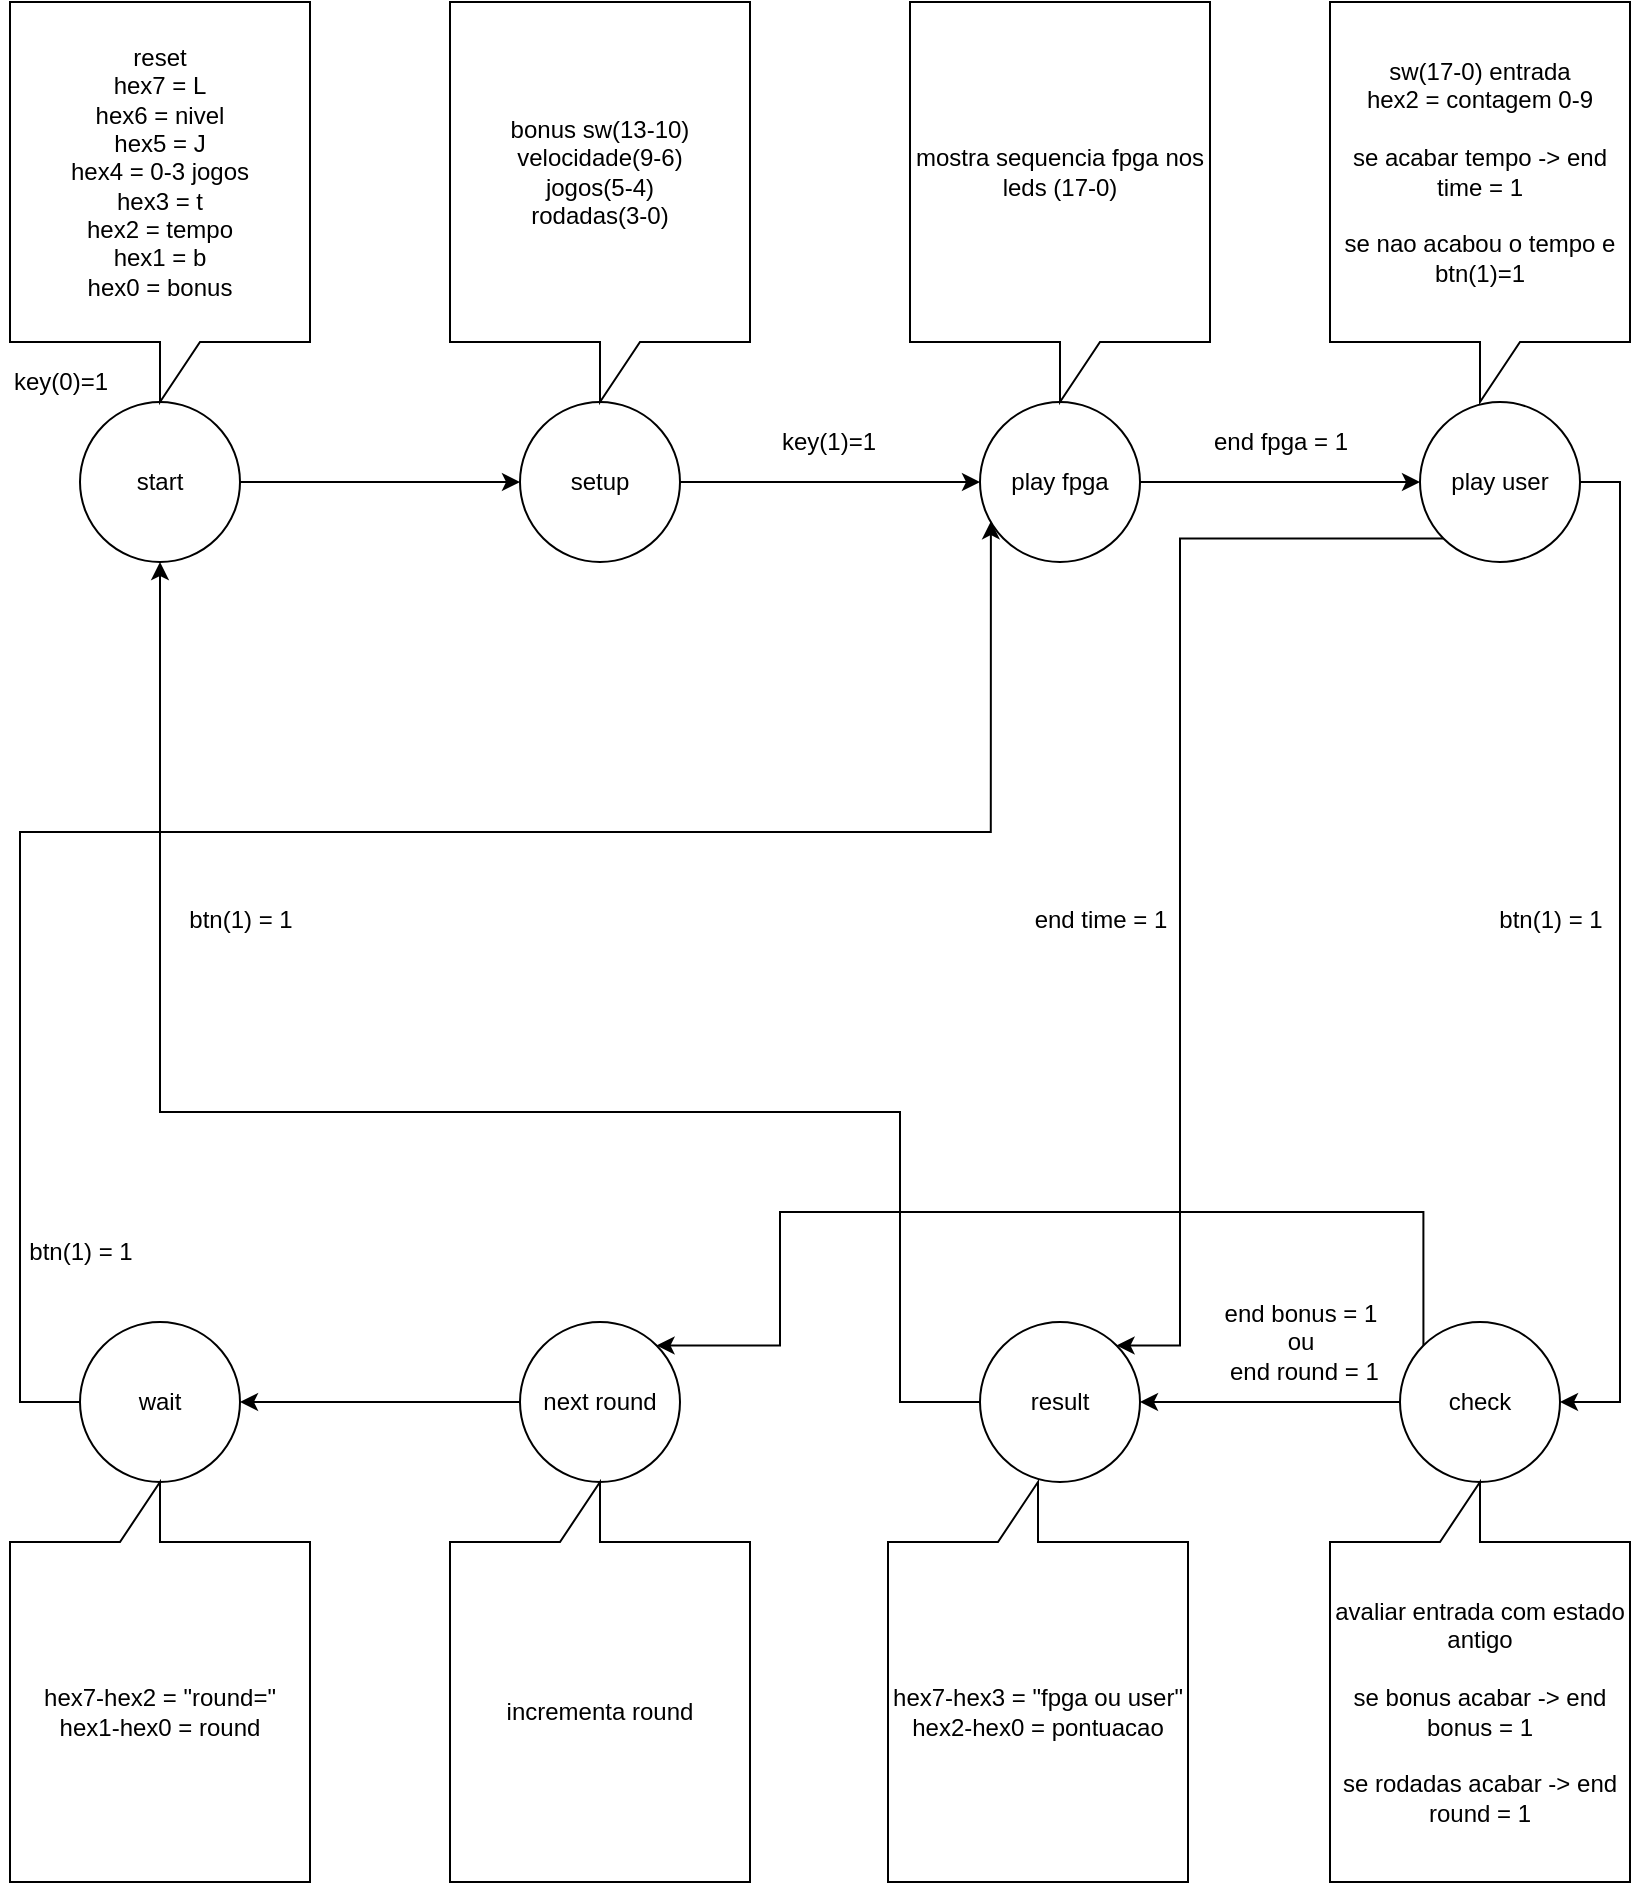 <mxfile version="14.6.9" type="device"><diagram id="R6oQ-MpFHnsedzUuWM4F" name="Page-1"><mxGraphModel dx="1602" dy="802" grid="1" gridSize="10" guides="1" tooltips="1" connect="1" arrows="1" fold="1" page="1" pageScale="1" pageWidth="827" pageHeight="1169" math="0" shadow="0"><root><mxCell id="0"/><mxCell id="1" parent="0"/><mxCell id="e4HRgyCSNAHpv5xIlQlt-10" style="edgeStyle=orthogonalEdgeStyle;rounded=0;orthogonalLoop=1;jettySize=auto;html=1;exitX=1;exitY=0.5;exitDx=0;exitDy=0;entryX=0;entryY=0.5;entryDx=0;entryDy=0;" parent="1" source="e4HRgyCSNAHpv5xIlQlt-1" target="e4HRgyCSNAHpv5xIlQlt-2" edge="1"><mxGeometry relative="1" as="geometry"/></mxCell><mxCell id="e4HRgyCSNAHpv5xIlQlt-1" value="start" style="ellipse;whiteSpace=wrap;html=1;aspect=fixed;" parent="1" vertex="1"><mxGeometry x="40" y="315" width="80" height="80" as="geometry"/></mxCell><mxCell id="e4HRgyCSNAHpv5xIlQlt-11" style="edgeStyle=orthogonalEdgeStyle;rounded=0;orthogonalLoop=1;jettySize=auto;html=1;exitX=1;exitY=0.5;exitDx=0;exitDy=0;entryX=0;entryY=0.5;entryDx=0;entryDy=0;" parent="1" source="e4HRgyCSNAHpv5xIlQlt-2" target="e4HRgyCSNAHpv5xIlQlt-3" edge="1"><mxGeometry relative="1" as="geometry"/></mxCell><mxCell id="e4HRgyCSNAHpv5xIlQlt-2" value="setup" style="ellipse;whiteSpace=wrap;html=1;aspect=fixed;" parent="1" vertex="1"><mxGeometry x="260" y="315" width="80" height="80" as="geometry"/></mxCell><mxCell id="e4HRgyCSNAHpv5xIlQlt-12" style="edgeStyle=orthogonalEdgeStyle;rounded=0;orthogonalLoop=1;jettySize=auto;html=1;exitX=1;exitY=0.5;exitDx=0;exitDy=0;entryX=0;entryY=0.5;entryDx=0;entryDy=0;" parent="1" source="e4HRgyCSNAHpv5xIlQlt-3" target="e4HRgyCSNAHpv5xIlQlt-5" edge="1"><mxGeometry relative="1" as="geometry"/></mxCell><mxCell id="e4HRgyCSNAHpv5xIlQlt-3" value="play fpga" style="ellipse;whiteSpace=wrap;html=1;aspect=fixed;" parent="1" vertex="1"><mxGeometry x="490" y="315" width="80" height="80" as="geometry"/></mxCell><mxCell id="e4HRgyCSNAHpv5xIlQlt-13" style="edgeStyle=orthogonalEdgeStyle;rounded=0;orthogonalLoop=1;jettySize=auto;html=1;exitX=1;exitY=0.5;exitDx=0;exitDy=0;entryX=1;entryY=0.5;entryDx=0;entryDy=0;" parent="1" source="e4HRgyCSNAHpv5xIlQlt-5" target="e4HRgyCSNAHpv5xIlQlt-6" edge="1"><mxGeometry relative="1" as="geometry"><mxPoint x="760" y="595" as="sourcePoint"/></mxGeometry></mxCell><mxCell id="e4HRgyCSNAHpv5xIlQlt-32" style="edgeStyle=orthogonalEdgeStyle;rounded=0;orthogonalLoop=1;jettySize=auto;html=1;exitX=0;exitY=1;exitDx=0;exitDy=0;entryX=1;entryY=0;entryDx=0;entryDy=0;" parent="1" source="e4HRgyCSNAHpv5xIlQlt-5" target="e4HRgyCSNAHpv5xIlQlt-7" edge="1"><mxGeometry relative="1" as="geometry"><mxPoint x="620" y="915" as="targetPoint"/><Array as="points"><mxPoint x="590" y="383"/><mxPoint x="590" y="787"/></Array></mxGeometry></mxCell><mxCell id="e4HRgyCSNAHpv5xIlQlt-5" value="play user" style="ellipse;whiteSpace=wrap;html=1;aspect=fixed;" parent="1" vertex="1"><mxGeometry x="710" y="315" width="80" height="80" as="geometry"/></mxCell><mxCell id="e4HRgyCSNAHpv5xIlQlt-14" style="edgeStyle=orthogonalEdgeStyle;rounded=0;orthogonalLoop=1;jettySize=auto;html=1;exitX=0;exitY=0.5;exitDx=0;exitDy=0;entryX=1;entryY=0.5;entryDx=0;entryDy=0;" parent="1" source="e4HRgyCSNAHpv5xIlQlt-6" target="e4HRgyCSNAHpv5xIlQlt-7" edge="1"><mxGeometry relative="1" as="geometry"/></mxCell><mxCell id="e4HRgyCSNAHpv5xIlQlt-36" style="edgeStyle=orthogonalEdgeStyle;rounded=0;orthogonalLoop=1;jettySize=auto;html=1;exitX=0;exitY=0;exitDx=0;exitDy=0;entryX=1;entryY=0;entryDx=0;entryDy=0;" parent="1" source="e4HRgyCSNAHpv5xIlQlt-6" target="e4HRgyCSNAHpv5xIlQlt-8" edge="1"><mxGeometry relative="1" as="geometry"><Array as="points"><mxPoint x="712" y="720"/><mxPoint x="390" y="720"/><mxPoint x="390" y="787"/></Array></mxGeometry></mxCell><mxCell id="e4HRgyCSNAHpv5xIlQlt-6" value="check" style="ellipse;whiteSpace=wrap;html=1;aspect=fixed;" parent="1" vertex="1"><mxGeometry x="700" y="775" width="80" height="80" as="geometry"/></mxCell><mxCell id="e4HRgyCSNAHpv5xIlQlt-37" style="edgeStyle=orthogonalEdgeStyle;rounded=0;orthogonalLoop=1;jettySize=auto;html=1;exitX=0;exitY=0.5;exitDx=0;exitDy=0;entryX=0.5;entryY=1;entryDx=0;entryDy=0;" parent="1" source="e4HRgyCSNAHpv5xIlQlt-7" target="e4HRgyCSNAHpv5xIlQlt-1" edge="1"><mxGeometry relative="1" as="geometry"><mxPoint x="430" y="787.429" as="targetPoint"/><Array as="points"><mxPoint x="450" y="815"/><mxPoint x="450" y="670"/><mxPoint x="80" y="670"/></Array></mxGeometry></mxCell><mxCell id="e4HRgyCSNAHpv5xIlQlt-7" value="result" style="ellipse;whiteSpace=wrap;html=1;aspect=fixed;" parent="1" vertex="1"><mxGeometry x="490" y="775" width="80" height="80" as="geometry"/></mxCell><mxCell id="e4HRgyCSNAHpv5xIlQlt-16" style="edgeStyle=orthogonalEdgeStyle;rounded=0;orthogonalLoop=1;jettySize=auto;html=1;exitX=0;exitY=0.5;exitDx=0;exitDy=0;entryX=1;entryY=0.5;entryDx=0;entryDy=0;" parent="1" source="e4HRgyCSNAHpv5xIlQlt-8" target="e4HRgyCSNAHpv5xIlQlt-9" edge="1"><mxGeometry relative="1" as="geometry"/></mxCell><mxCell id="e4HRgyCSNAHpv5xIlQlt-8" value="next round" style="ellipse;whiteSpace=wrap;html=1;aspect=fixed;" parent="1" vertex="1"><mxGeometry x="260" y="775" width="80" height="80" as="geometry"/></mxCell><mxCell id="e4HRgyCSNAHpv5xIlQlt-39" style="edgeStyle=orthogonalEdgeStyle;rounded=0;orthogonalLoop=1;jettySize=auto;html=1;exitX=0;exitY=0.5;exitDx=0;exitDy=0;entryX=0.068;entryY=0.745;entryDx=0;entryDy=0;entryPerimeter=0;" parent="1" source="e4HRgyCSNAHpv5xIlQlt-9" target="e4HRgyCSNAHpv5xIlQlt-3" edge="1"><mxGeometry relative="1" as="geometry"><mxPoint x="79.714" y="710" as="targetPoint"/><Array as="points"><mxPoint x="10" y="815"/><mxPoint x="10" y="530"/><mxPoint x="495" y="530"/></Array></mxGeometry></mxCell><mxCell id="e4HRgyCSNAHpv5xIlQlt-9" value="wait" style="ellipse;whiteSpace=wrap;html=1;aspect=fixed;" parent="1" vertex="1"><mxGeometry x="40" y="775" width="80" height="80" as="geometry"/></mxCell><mxCell id="e4HRgyCSNAHpv5xIlQlt-18" value="key(0)=1" style="text;html=1;align=center;verticalAlign=middle;resizable=0;points=[];autosize=1;strokeColor=none;" parent="1" vertex="1"><mxGeometry y="295" width="60" height="20" as="geometry"/></mxCell><mxCell id="e4HRgyCSNAHpv5xIlQlt-21" value="reset&lt;br&gt;hex7 = L&lt;br&gt;hex6 = nivel&lt;br&gt;hex5 = J&lt;br&gt;hex4 = 0-3 jogos&lt;br&gt;hex3 = t&lt;br&gt;hex2 = tempo&lt;br&gt;hex1 = b&lt;br&gt;hex0 = bonus" style="shape=callout;whiteSpace=wrap;html=1;perimeter=calloutPerimeter;direction=east;" parent="1" vertex="1"><mxGeometry x="5" y="115" width="150" height="200" as="geometry"/></mxCell><mxCell id="e4HRgyCSNAHpv5xIlQlt-22" value="bonus sw(13-10)&lt;br&gt;velocidade(9-6)&lt;br&gt;jogos(5-4)&lt;br&gt;rodadas(3-0)" style="shape=callout;whiteSpace=wrap;html=1;perimeter=calloutPerimeter;direction=east;" parent="1" vertex="1"><mxGeometry x="225" y="115" width="150" height="200" as="geometry"/></mxCell><mxCell id="e4HRgyCSNAHpv5xIlQlt-23" value="mostra sequencia fpga nos leds (17-0)" style="shape=callout;whiteSpace=wrap;html=1;perimeter=calloutPerimeter;direction=east;" parent="1" vertex="1"><mxGeometry x="455" y="115" width="150" height="200" as="geometry"/></mxCell><mxCell id="e4HRgyCSNAHpv5xIlQlt-24" value="sw(17-0) entrada&lt;br&gt;hex2 = contagem 0-9&lt;br&gt;&lt;br&gt;se acabar tempo -&amp;gt; end time = 1&lt;br&gt;&lt;br&gt;se nao acabou o tempo e btn(1)=1" style="shape=callout;whiteSpace=wrap;html=1;perimeter=calloutPerimeter;direction=east;" parent="1" vertex="1"><mxGeometry x="665" y="115" width="150" height="200" as="geometry"/></mxCell><mxCell id="e4HRgyCSNAHpv5xIlQlt-25" value="avaliar entrada com estado antigo&lt;br&gt;&lt;br&gt;se bonus acabar -&amp;gt; end bonus = 1&lt;br&gt;&lt;br&gt;se rodadas acabar -&amp;gt; end round = 1" style="shape=callout;whiteSpace=wrap;html=1;perimeter=calloutPerimeter;direction=west;" parent="1" vertex="1"><mxGeometry x="665" y="855" width="150" height="200" as="geometry"/></mxCell><mxCell id="e4HRgyCSNAHpv5xIlQlt-27" value="hex7-hex3 = &quot;fpga ou user&quot;&lt;br&gt;hex2-hex0 = pontuacao" style="shape=callout;whiteSpace=wrap;html=1;perimeter=calloutPerimeter;direction=west;" parent="1" vertex="1"><mxGeometry x="444" y="855" width="150" height="200" as="geometry"/></mxCell><mxCell id="e4HRgyCSNAHpv5xIlQlt-28" value="incrementa round" style="shape=callout;whiteSpace=wrap;html=1;perimeter=calloutPerimeter;direction=west;" parent="1" vertex="1"><mxGeometry x="225" y="855" width="150" height="200" as="geometry"/></mxCell><mxCell id="e4HRgyCSNAHpv5xIlQlt-29" value="hex7-hex2 = &quot;round=&quot;&lt;br&gt;hex1-hex0 = round" style="shape=callout;whiteSpace=wrap;html=1;perimeter=calloutPerimeter;direction=west;" parent="1" vertex="1"><mxGeometry x="5" y="855" width="150" height="200" as="geometry"/></mxCell><mxCell id="e4HRgyCSNAHpv5xIlQlt-30" value="key(1)=1" style="text;html=1;align=center;verticalAlign=middle;resizable=0;points=[];autosize=1;strokeColor=none;" parent="1" vertex="1"><mxGeometry x="384" y="325" width="60" height="20" as="geometry"/></mxCell><mxCell id="e4HRgyCSNAHpv5xIlQlt-31" value="end fpga = 1" style="text;html=1;align=center;verticalAlign=middle;resizable=0;points=[];autosize=1;strokeColor=none;" parent="1" vertex="1"><mxGeometry x="600" y="325" width="80" height="20" as="geometry"/></mxCell><mxCell id="e4HRgyCSNAHpv5xIlQlt-33" value="end time = 1" style="text;html=1;align=center;verticalAlign=middle;resizable=0;points=[];autosize=1;strokeColor=none;" parent="1" vertex="1"><mxGeometry x="510" y="564" width="80" height="20" as="geometry"/></mxCell><mxCell id="e4HRgyCSNAHpv5xIlQlt-34" value="btn(1) = 1" style="text;html=1;align=center;verticalAlign=middle;resizable=0;points=[];autosize=1;strokeColor=none;" parent="1" vertex="1"><mxGeometry x="740" y="564" width="70" height="20" as="geometry"/></mxCell><mxCell id="e4HRgyCSNAHpv5xIlQlt-35" value="end bonus = 1 &lt;br&gt;ou&lt;br&gt;&amp;nbsp;end round = 1" style="text;html=1;align=center;verticalAlign=middle;resizable=0;points=[];autosize=1;strokeColor=none;" parent="1" vertex="1"><mxGeometry x="605" y="760" width="90" height="50" as="geometry"/></mxCell><mxCell id="e4HRgyCSNAHpv5xIlQlt-38" value="btn(1) = 1" style="text;html=1;align=center;verticalAlign=middle;resizable=0;points=[];autosize=1;strokeColor=none;" parent="1" vertex="1"><mxGeometry x="85" y="564" width="70" height="20" as="geometry"/></mxCell><mxCell id="e4HRgyCSNAHpv5xIlQlt-40" value="btn(1) = 1" style="text;html=1;align=center;verticalAlign=middle;resizable=0;points=[];autosize=1;strokeColor=none;" parent="1" vertex="1"><mxGeometry x="5" y="730" width="70" height="20" as="geometry"/></mxCell></root></mxGraphModel></diagram></mxfile>